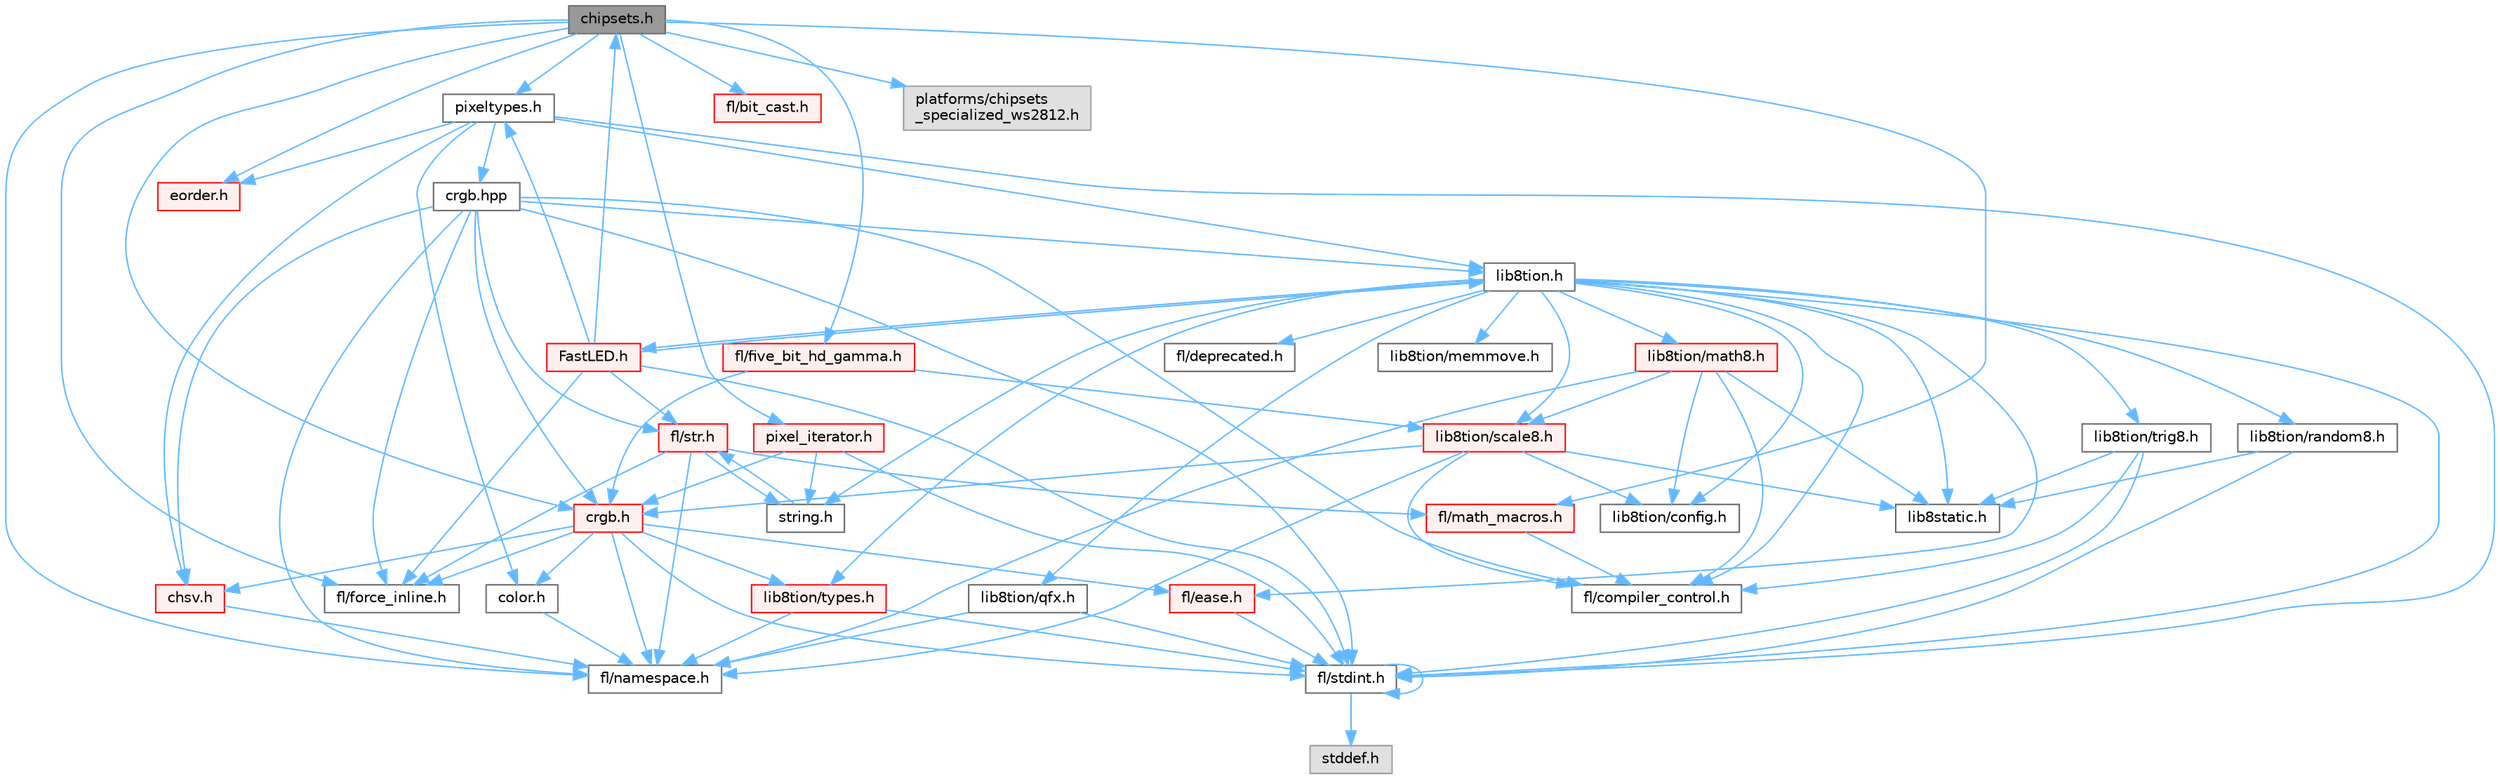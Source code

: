digraph "chipsets.h"
{
 // INTERACTIVE_SVG=YES
 // LATEX_PDF_SIZE
  bgcolor="transparent";
  edge [fontname=Helvetica,fontsize=10,labelfontname=Helvetica,labelfontsize=10];
  node [fontname=Helvetica,fontsize=10,shape=box,height=0.2,width=0.4];
  Node1 [id="Node000001",label="chipsets.h",height=0.2,width=0.4,color="gray40", fillcolor="grey60", style="filled", fontcolor="black",tooltip="Contains the bulk of the definitions for the various LED chipsets supported."];
  Node1 -> Node2 [id="edge1_Node000001_Node000002",color="steelblue1",style="solid",tooltip=" "];
  Node2 [id="Node000002",label="pixeltypes.h",height=0.2,width=0.4,color="grey40", fillcolor="white", style="filled",URL="$d2/dba/pixeltypes_8h.html",tooltip="Includes defintions for RGB and HSV pixels."];
  Node2 -> Node3 [id="edge2_Node000002_Node000003",color="steelblue1",style="solid",tooltip=" "];
  Node3 [id="Node000003",label="fl/stdint.h",height=0.2,width=0.4,color="grey40", fillcolor="white", style="filled",URL="$df/dd8/stdint_8h.html",tooltip=" "];
  Node3 -> Node4 [id="edge3_Node000003_Node000004",color="steelblue1",style="solid",tooltip=" "];
  Node4 [id="Node000004",label="stddef.h",height=0.2,width=0.4,color="grey60", fillcolor="#E0E0E0", style="filled",tooltip=" "];
  Node3 -> Node3 [id="edge4_Node000003_Node000003",color="steelblue1",style="solid",tooltip=" "];
  Node2 -> Node5 [id="edge5_Node000002_Node000005",color="steelblue1",style="solid",tooltip=" "];
  Node5 [id="Node000005",label="lib8tion.h",height=0.2,width=0.4,color="grey40", fillcolor="white", style="filled",URL="$df/da5/lib8tion_8h.html",tooltip="Fast, efficient 8-bit math functions specifically designed for high-performance LED programming."];
  Node5 -> Node6 [id="edge6_Node000005_Node000006",color="steelblue1",style="solid",tooltip=" "];
  Node6 [id="Node000006",label="FastLED.h",height=0.2,width=0.4,color="red", fillcolor="#FFF0F0", style="filled",URL="$db/d97/_fast_l_e_d_8h.html",tooltip="central include file for FastLED, defines the CFastLED class/object"];
  Node6 -> Node3 [id="edge7_Node000006_Node000003",color="steelblue1",style="solid",tooltip=" "];
  Node6 -> Node10 [id="edge8_Node000006_Node000010",color="steelblue1",style="solid",tooltip=" "];
  Node10 [id="Node000010",label="fl/force_inline.h",height=0.2,width=0.4,color="grey40", fillcolor="white", style="filled",URL="$d4/d64/force__inline_8h.html",tooltip=" "];
  Node6 -> Node5 [id="edge9_Node000006_Node000005",color="steelblue1",style="solid",tooltip=" "];
  Node6 -> Node2 [id="edge10_Node000006_Node000002",color="steelblue1",style="solid",tooltip=" "];
  Node6 -> Node1 [id="edge11_Node000006_Node000001",color="steelblue1",style="solid",tooltip=" "];
  Node6 -> Node40 [id="edge12_Node000006_Node000040",color="steelblue1",style="solid",tooltip=" "];
  Node40 [id="Node000040",label="fl/str.h",height=0.2,width=0.4,color="red", fillcolor="#FFF0F0", style="filled",URL="$d1/d93/str_8h.html",tooltip=" "];
  Node40 -> Node39 [id="edge13_Node000040_Node000039",color="steelblue1",style="solid",tooltip=" "];
  Node39 [id="Node000039",label="string.h",height=0.2,width=0.4,color="grey40", fillcolor="white", style="filled",URL="$da/d66/string_8h.html",tooltip=" "];
  Node39 -> Node40 [id="edge14_Node000039_Node000040",color="steelblue1",style="solid",tooltip=" "];
  Node40 -> Node46 [id="edge15_Node000040_Node000046",color="steelblue1",style="solid",tooltip=" "];
  Node46 [id="Node000046",label="fl/math_macros.h",height=0.2,width=0.4,color="red", fillcolor="#FFF0F0", style="filled",URL="$d8/db8/math__macros_8h.html",tooltip=" "];
  Node46 -> Node47 [id="edge16_Node000046_Node000047",color="steelblue1",style="solid",tooltip=" "];
  Node47 [id="Node000047",label="fl/compiler_control.h",height=0.2,width=0.4,color="grey40", fillcolor="white", style="filled",URL="$d4/d54/compiler__control_8h.html",tooltip=" "];
  Node40 -> Node16 [id="edge17_Node000040_Node000016",color="steelblue1",style="solid",tooltip=" "];
  Node16 [id="Node000016",label="fl/namespace.h",height=0.2,width=0.4,color="grey40", fillcolor="white", style="filled",URL="$df/d2a/namespace_8h.html",tooltip="Implements the FastLED namespace macros."];
  Node40 -> Node10 [id="edge18_Node000040_Node000010",color="steelblue1",style="solid",tooltip=" "];
  Node5 -> Node37 [id="edge19_Node000005_Node000037",color="steelblue1",style="solid",tooltip=" "];
  Node37 [id="Node000037",label="lib8tion/types.h",height=0.2,width=0.4,color="red", fillcolor="#FFF0F0", style="filled",URL="$d9/ddf/lib8tion_2types_8h.html",tooltip="Defines fractional types used for lib8tion functions."];
  Node37 -> Node3 [id="edge20_Node000037_Node000003",color="steelblue1",style="solid",tooltip=" "];
  Node37 -> Node16 [id="edge21_Node000037_Node000016",color="steelblue1",style="solid",tooltip=" "];
  Node5 -> Node67 [id="edge22_Node000005_Node000067",color="steelblue1",style="solid",tooltip=" "];
  Node67 [id="Node000067",label="fl/deprecated.h",height=0.2,width=0.4,color="grey40", fillcolor="white", style="filled",URL="$d4/dce/deprecated_8h.html",tooltip=" "];
  Node5 -> Node47 [id="edge23_Node000005_Node000047",color="steelblue1",style="solid",tooltip=" "];
  Node5 -> Node3 [id="edge24_Node000005_Node000003",color="steelblue1",style="solid",tooltip=" "];
  Node5 -> Node29 [id="edge25_Node000005_Node000029",color="steelblue1",style="solid",tooltip=" "];
  Node29 [id="Node000029",label="lib8static.h",height=0.2,width=0.4,color="grey40", fillcolor="white", style="filled",URL="$d4/d7a/lib8static_8h.html",tooltip="Defines static inlining macros for lib8tion functions."];
  Node5 -> Node130 [id="edge26_Node000005_Node000130",color="steelblue1",style="solid",tooltip=" "];
  Node130 [id="Node000130",label="lib8tion/qfx.h",height=0.2,width=0.4,color="grey40", fillcolor="white", style="filled",URL="$d2/d19/qfx_8h.html",tooltip=" "];
  Node130 -> Node3 [id="edge27_Node000130_Node000003",color="steelblue1",style="solid",tooltip=" "];
  Node130 -> Node16 [id="edge28_Node000130_Node000016",color="steelblue1",style="solid",tooltip=" "];
  Node5 -> Node126 [id="edge29_Node000005_Node000126",color="steelblue1",style="solid",tooltip=" "];
  Node126 [id="Node000126",label="lib8tion/memmove.h",height=0.2,width=0.4,color="grey40", fillcolor="white", style="filled",URL="$d9/d72/memmove_8h.html",tooltip=" "];
  Node5 -> Node85 [id="edge30_Node000005_Node000085",color="steelblue1",style="solid",tooltip=" "];
  Node85 [id="Node000085",label="lib8tion/config.h",height=0.2,width=0.4,color="grey40", fillcolor="white", style="filled",URL="$db/d16/config_8h.html",tooltip=" "];
  Node5 -> Node82 [id="edge31_Node000005_Node000082",color="steelblue1",style="solid",tooltip=" "];
  Node82 [id="Node000082",label="fl/ease.h",height=0.2,width=0.4,color="red", fillcolor="#FFF0F0", style="filled",URL="$db/d19/ease_8h.html",tooltip=" "];
  Node82 -> Node3 [id="edge32_Node000082_Node000003",color="steelblue1",style="solid",tooltip=" "];
  Node5 -> Node39 [id="edge33_Node000005_Node000039",color="steelblue1",style="solid",tooltip=" "];
  Node5 -> Node144 [id="edge34_Node000005_Node000144",color="steelblue1",style="solid",tooltip=" "];
  Node144 [id="Node000144",label="lib8tion/math8.h",height=0.2,width=0.4,color="red", fillcolor="#FFF0F0", style="filled",URL="$d5/dd1/math8_8h.html",tooltip="Fast, efficient 8-bit math functions specifically designed for high-performance LED programming."];
  Node144 -> Node85 [id="edge35_Node000144_Node000085",color="steelblue1",style="solid",tooltip=" "];
  Node144 -> Node84 [id="edge36_Node000144_Node000084",color="steelblue1",style="solid",tooltip=" "];
  Node84 [id="Node000084",label="lib8tion/scale8.h",height=0.2,width=0.4,color="red", fillcolor="#FFF0F0", style="filled",URL="$db/d91/scale8_8h.html",tooltip="Fast, efficient 8-bit scaling functions specifically designed for high-performance LED programming."];
  Node84 -> Node47 [id="edge37_Node000084_Node000047",color="steelblue1",style="solid",tooltip=" "];
  Node84 -> Node85 [id="edge38_Node000084_Node000085",color="steelblue1",style="solid",tooltip=" "];
  Node84 -> Node34 [id="edge39_Node000084_Node000034",color="steelblue1",style="solid",tooltip=" "];
  Node34 [id="Node000034",label="crgb.h",height=0.2,width=0.4,color="red", fillcolor="#FFF0F0", style="filled",URL="$db/dd1/crgb_8h.html",tooltip="Defines the red, green, and blue (RGB) pixel struct."];
  Node34 -> Node3 [id="edge40_Node000034_Node000003",color="steelblue1",style="solid",tooltip=" "];
  Node34 -> Node35 [id="edge41_Node000034_Node000035",color="steelblue1",style="solid",tooltip=" "];
  Node35 [id="Node000035",label="chsv.h",height=0.2,width=0.4,color="red", fillcolor="#FFF0F0", style="filled",URL="$d8/dd0/chsv_8h.html",tooltip="Defines the hue, saturation, and value (HSV) pixel struct."];
  Node35 -> Node16 [id="edge42_Node000035_Node000016",color="steelblue1",style="solid",tooltip=" "];
  Node34 -> Node16 [id="edge43_Node000034_Node000016",color="steelblue1",style="solid",tooltip=" "];
  Node34 -> Node24 [id="edge44_Node000034_Node000024",color="steelblue1",style="solid",tooltip=" "];
  Node24 [id="Node000024",label="color.h",height=0.2,width=0.4,color="grey40", fillcolor="white", style="filled",URL="$d2/d6b/src_2color_8h.html",tooltip="Contains definitions for color correction and temperature."];
  Node24 -> Node16 [id="edge45_Node000024_Node000016",color="steelblue1",style="solid",tooltip=" "];
  Node34 -> Node37 [id="edge46_Node000034_Node000037",color="steelblue1",style="solid",tooltip=" "];
  Node34 -> Node10 [id="edge47_Node000034_Node000010",color="steelblue1",style="solid",tooltip=" "];
  Node34 -> Node82 [id="edge48_Node000034_Node000082",color="steelblue1",style="solid",tooltip=" "];
  Node84 -> Node16 [id="edge49_Node000084_Node000016",color="steelblue1",style="solid",tooltip=" "];
  Node84 -> Node29 [id="edge50_Node000084_Node000029",color="steelblue1",style="solid",tooltip=" "];
  Node144 -> Node29 [id="edge51_Node000144_Node000029",color="steelblue1",style="solid",tooltip=" "];
  Node144 -> Node16 [id="edge52_Node000144_Node000016",color="steelblue1",style="solid",tooltip=" "];
  Node144 -> Node47 [id="edge53_Node000144_Node000047",color="steelblue1",style="solid",tooltip=" "];
  Node5 -> Node84 [id="edge54_Node000005_Node000084",color="steelblue1",style="solid",tooltip=" "];
  Node5 -> Node100 [id="edge55_Node000005_Node000100",color="steelblue1",style="solid",tooltip=" "];
  Node100 [id="Node000100",label="lib8tion/random8.h",height=0.2,width=0.4,color="grey40", fillcolor="white", style="filled",URL="$d9/dfa/random8_8h.html",tooltip="Fast, efficient random number generators specifically designed for high-performance LED programming."];
  Node100 -> Node3 [id="edge56_Node000100_Node000003",color="steelblue1",style="solid",tooltip=" "];
  Node100 -> Node29 [id="edge57_Node000100_Node000029",color="steelblue1",style="solid",tooltip=" "];
  Node5 -> Node145 [id="edge58_Node000005_Node000145",color="steelblue1",style="solid",tooltip=" "];
  Node145 [id="Node000145",label="lib8tion/trig8.h",height=0.2,width=0.4,color="grey40", fillcolor="white", style="filled",URL="$d3/db9/trig8_8h.html",tooltip="Fast, efficient 8-bit trigonometry functions specifically designed for high-performance LED programmi..."];
  Node145 -> Node3 [id="edge59_Node000145_Node000003",color="steelblue1",style="solid",tooltip=" "];
  Node145 -> Node29 [id="edge60_Node000145_Node000029",color="steelblue1",style="solid",tooltip=" "];
  Node145 -> Node47 [id="edge61_Node000145_Node000047",color="steelblue1",style="solid",tooltip=" "];
  Node2 -> Node24 [id="edge62_Node000002_Node000024",color="steelblue1",style="solid",tooltip=" "];
  Node2 -> Node25 [id="edge63_Node000002_Node000025",color="steelblue1",style="solid",tooltip=" "];
  Node25 [id="Node000025",label="eorder.h",height=0.2,width=0.4,color="red", fillcolor="#FFF0F0", style="filled",URL="$db/d07/eorder_8h.html",tooltip="Defines color channel ordering enumerations."];
  Node2 -> Node35 [id="edge64_Node000002_Node000035",color="steelblue1",style="solid",tooltip=" "];
  Node2 -> Node146 [id="edge65_Node000002_Node000146",color="steelblue1",style="solid",tooltip=" "];
  Node146 [id="Node000146",label="crgb.hpp",height=0.2,width=0.4,color="grey40", fillcolor="white", style="filled",URL="$d0/d4b/crgb_8hpp.html",tooltip="Defines utility functions for the red, green, and blue (RGB) pixel struct."];
  Node146 -> Node3 [id="edge66_Node000146_Node000003",color="steelblue1",style="solid",tooltip=" "];
  Node146 -> Node35 [id="edge67_Node000146_Node000035",color="steelblue1",style="solid",tooltip=" "];
  Node146 -> Node34 [id="edge68_Node000146_Node000034",color="steelblue1",style="solid",tooltip=" "];
  Node146 -> Node5 [id="edge69_Node000146_Node000005",color="steelblue1",style="solid",tooltip=" "];
  Node146 -> Node16 [id="edge70_Node000146_Node000016",color="steelblue1",style="solid",tooltip=" "];
  Node146 -> Node10 [id="edge71_Node000146_Node000010",color="steelblue1",style="solid",tooltip=" "];
  Node146 -> Node40 [id="edge72_Node000146_Node000040",color="steelblue1",style="solid",tooltip=" "];
  Node146 -> Node47 [id="edge73_Node000146_Node000047",color="steelblue1",style="solid",tooltip=" "];
  Node1 -> Node32 [id="edge74_Node000001_Node000032",color="steelblue1",style="solid",tooltip=" "];
  Node32 [id="Node000032",label="fl/five_bit_hd_gamma.h",height=0.2,width=0.4,color="red", fillcolor="#FFF0F0", style="filled",URL="$dc/d44/five__bit__hd__gamma_8h.html",tooltip="Declares functions for five-bit gamma correction."];
  Node32 -> Node34 [id="edge75_Node000032_Node000034",color="steelblue1",style="solid",tooltip=" "];
  Node32 -> Node84 [id="edge76_Node000032_Node000084",color="steelblue1",style="solid",tooltip=" "];
  Node1 -> Node10 [id="edge77_Node000001_Node000010",color="steelblue1",style="solid",tooltip=" "];
  Node1 -> Node63 [id="edge78_Node000001_Node000063",color="steelblue1",style="solid",tooltip=" "];
  Node63 [id="Node000063",label="fl/bit_cast.h",height=0.2,width=0.4,color="red", fillcolor="#FFF0F0", style="filled",URL="$df/d72/bit__cast_8h.html",tooltip=" "];
  Node1 -> Node87 [id="edge79_Node000001_Node000087",color="steelblue1",style="solid",tooltip=" "];
  Node87 [id="Node000087",label="pixel_iterator.h",height=0.2,width=0.4,color="red", fillcolor="#FFF0F0", style="filled",URL="$d8/d6c/pixel__iterator_8h.html",tooltip="Non-templated low level pixel data writing class."];
  Node87 -> Node3 [id="edge80_Node000087_Node000003",color="steelblue1",style="solid",tooltip=" "];
  Node87 -> Node39 [id="edge81_Node000087_Node000039",color="steelblue1",style="solid",tooltip=" "];
  Node87 -> Node34 [id="edge82_Node000087_Node000034",color="steelblue1",style="solid",tooltip=" "];
  Node1 -> Node34 [id="edge83_Node000001_Node000034",color="steelblue1",style="solid",tooltip=" "];
  Node1 -> Node25 [id="edge84_Node000001_Node000025",color="steelblue1",style="solid",tooltip=" "];
  Node1 -> Node16 [id="edge85_Node000001_Node000016",color="steelblue1",style="solid",tooltip=" "];
  Node1 -> Node46 [id="edge86_Node000001_Node000046",color="steelblue1",style="solid",tooltip=" "];
  Node1 -> Node147 [id="edge87_Node000001_Node000147",color="steelblue1",style="solid",tooltip=" "];
  Node147 [id="Node000147",label="platforms/chipsets\l_specialized_ws2812.h",height=0.2,width=0.4,color="grey60", fillcolor="#E0E0E0", style="filled",tooltip=" "];
}
